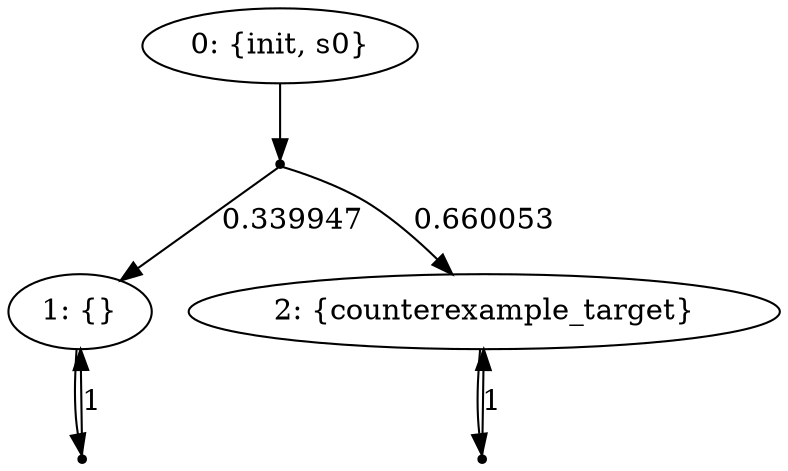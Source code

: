 digraph model {
	0 [ label = "0: {init, s0}" ];
	1 [ label = "1: {}" ];
	2 [ label = "2: {counterexample_target}" ];
	"0c0" [shape = "point"];
	0 -> "0c0";
	"0c0" -> 1 [ label= "0.339947" ];
	"0c0" -> 2 [ label= "0.660053" ];
	"1c0" [shape = "point"];
	1 -> "1c0";
	"1c0" -> 1 [ label= "1" ];
	"2c0" [shape = "point"];
	2 -> "2c0";
	"2c0" -> 2 [ label= "1" ];
}
